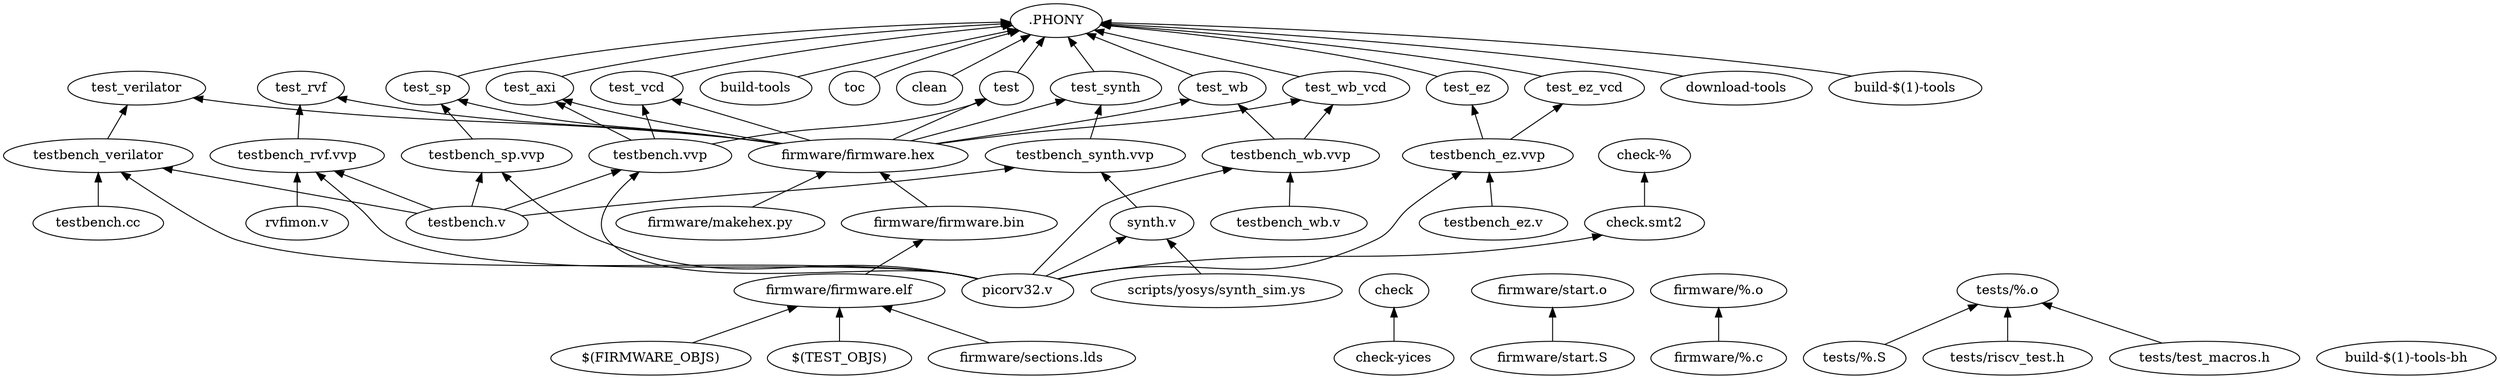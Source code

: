 digraph G {
	rankdir="BT"
	"test"
	"testbench.vvp" -> "test"
	"firmware/firmware.hex" -> "test"
	"test_vcd"
	"testbench.vvp" -> "test_vcd"
	"firmware/firmware.hex" -> "test_vcd"
	"test_rvf"
	"testbench_rvf.vvp" -> "test_rvf"
	"firmware/firmware.hex" -> "test_rvf"
	"test_wb"
	"testbench_wb.vvp" -> "test_wb"
	"firmware/firmware.hex" -> "test_wb"
	"test_wb_vcd"
	"testbench_wb.vvp" -> "test_wb_vcd"
	"firmware/firmware.hex" -> "test_wb_vcd"
	"test_ez"
	"testbench_ez.vvp" -> "test_ez"
	"test_ez_vcd"
	"testbench_ez.vvp" -> "test_ez_vcd"
	"test_sp"
	"testbench_sp.vvp" -> "test_sp"
	"firmware/firmware.hex" -> "test_sp"
	"test_axi"
	"testbench.vvp" -> "test_axi"
	"firmware/firmware.hex" -> "test_axi"
	"test_synth"
	"testbench_synth.vvp" -> "test_synth"
	"firmware/firmware.hex" -> "test_synth"
	"test_verilator"
	"testbench_verilator" -> "test_verilator"
	"firmware/firmware.hex" -> "test_verilator"
	"testbench.vvp"
	"testbench.v" -> "testbench.vvp"
	"picorv32.v" -> "testbench.vvp"
	"testbench_rvf.vvp"
	"testbench.v" -> "testbench_rvf.vvp"
	"picorv32.v" -> "testbench_rvf.vvp"
	"rvfimon.v" -> "testbench_rvf.vvp"
	"testbench_wb.vvp"
	"testbench_wb.v" -> "testbench_wb.vvp"
	"picorv32.v" -> "testbench_wb.vvp"
	"testbench_ez.vvp"
	"testbench_ez.v" -> "testbench_ez.vvp"
	"picorv32.v" -> "testbench_ez.vvp"
	"testbench_sp.vvp"
	"testbench.v" -> "testbench_sp.vvp"
	"picorv32.v" -> "testbench_sp.vvp"
	"testbench_synth.vvp"
	"testbench.v" -> "testbench_synth.vvp"
	"synth.v" -> "testbench_synth.vvp"
	"testbench_verilator"
	"testbench.v" -> "testbench_verilator"
	"picorv32.v" -> "testbench_verilator"
	"testbench.cc" -> "testbench_verilator"
	"check"
	"check-yices" -> "check"
	"check-%"
	"check.smt2" -> "check-%"
	"check.smt2"
	"picorv32.v" -> "check.smt2"
	"synth.v"
	"picorv32.v" -> "synth.v"
	"scripts/yosys/synth_sim.ys" -> "synth.v"
	"firmware/firmware.hex"
	"firmware/firmware.bin" -> "firmware/firmware.hex"
	"firmware/makehex.py" -> "firmware/firmware.hex"
	"firmware/firmware.bin"
	"firmware/firmware.elf" -> "firmware/firmware.bin"
	"firmware/firmware.elf"
	"$(FIRMWARE_OBJS)" -> "firmware/firmware.elf"
	"$(TEST_OBJS)" -> "firmware/firmware.elf"
	"firmware/sections.lds" -> "firmware/firmware.elf"
	"firmware/start.o"
	"firmware/start.S" -> "firmware/start.o"
	"firmware/%.o"
	"firmware/%.c" -> "firmware/%.o"
	"tests/%.o"
	"tests/%.S" -> "tests/%.o"
	"tests/riscv_test.h" -> "tests/%.o"
	"tests/test_macros.h" -> "tests/%.o"
	"download-tools"
	"build-$(1)-tools"
	"build-$(1)-tools-bh"
	".PHONY"
	"build-$(1)-tools" -> ".PHONY"
	"build-tools"
	"toc"
	"clean"
	".PHONY"
	"test" -> ".PHONY"
	"test_vcd" -> ".PHONY"
	"test_sp" -> ".PHONY"
	"test_axi" -> ".PHONY"
	"test_wb" -> ".PHONY"
	"test_wb_vcd" -> ".PHONY"
	"test_ez" -> ".PHONY"
	"test_ez_vcd" -> ".PHONY"
	"test_synth" -> ".PHONY"
	"download-tools" -> ".PHONY"
	"build-tools" -> ".PHONY"
	"toc" -> ".PHONY"
	"clean" -> ".PHONY"
}
